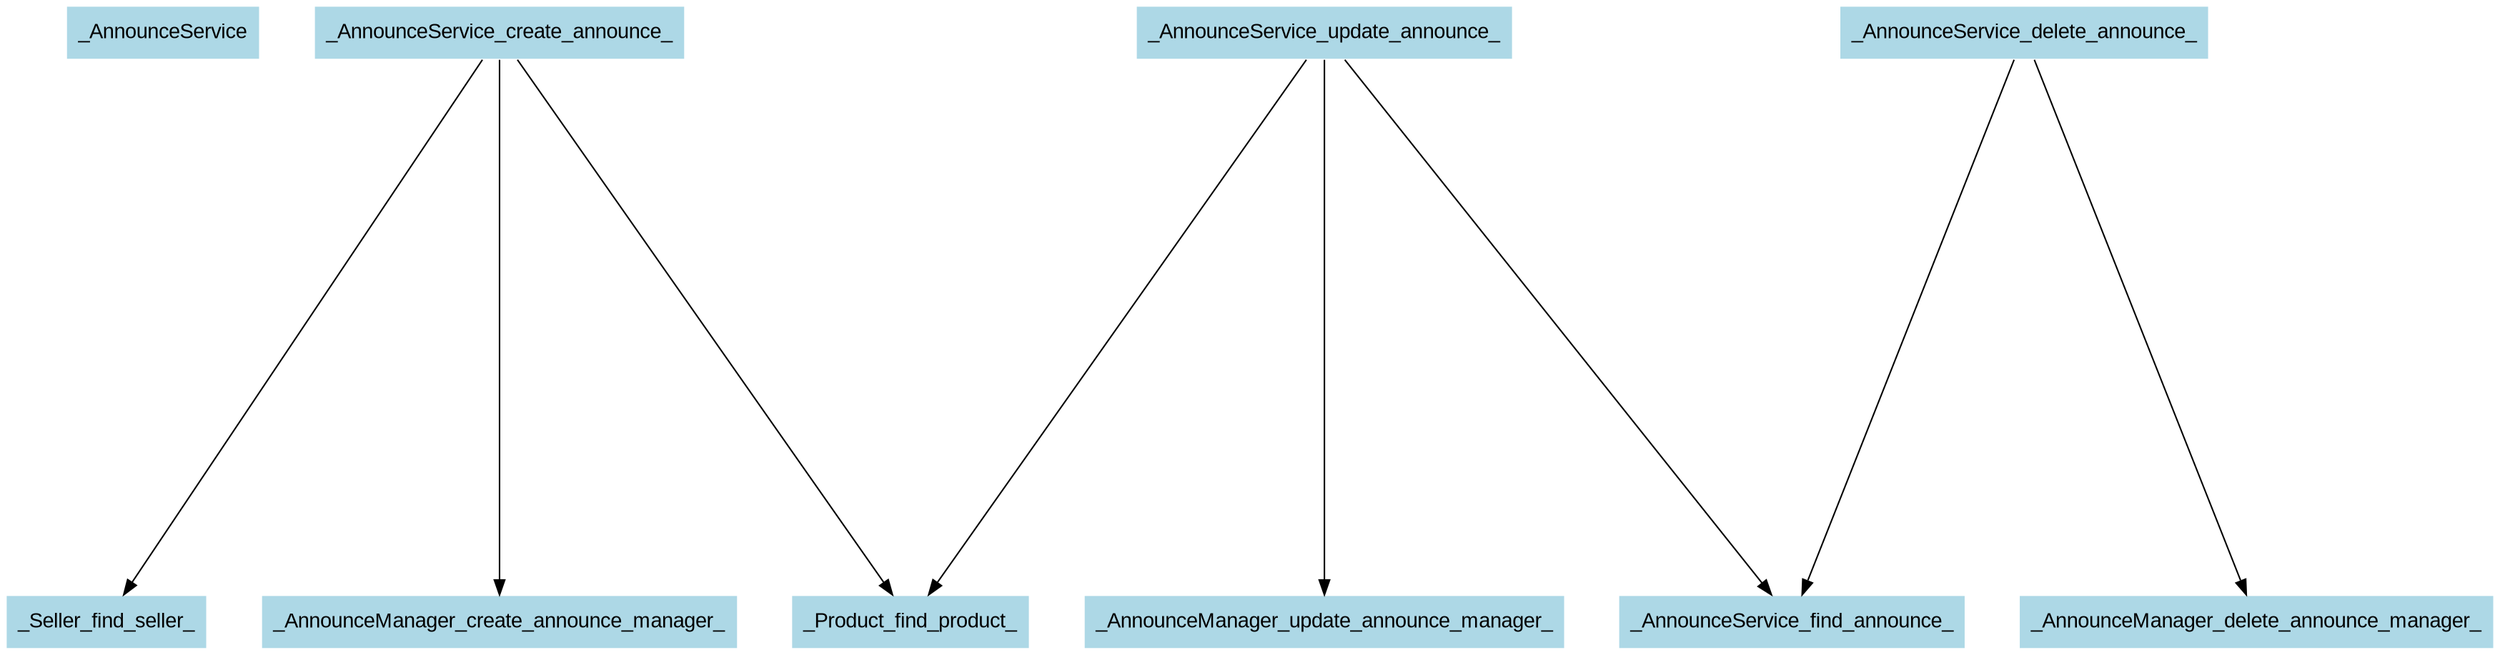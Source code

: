 digraph CallGraph {
ranksep=5;
nodesep=0.5;
node [fontname=Arial];
edge [fontname=Arial];
_AnnounceService;
_AnnounceService [shape=box, style=filled, fillcolor=lightblue  , color=white];
_AnnounceService_create_announce_ -> _Seller_find_seller_;
_AnnounceService_create_announce_ [shape=box, style=filled, fillcolor=lightblue  , color=white];
_Seller_find_seller_ [shape=box, style=filled, fillcolor=lightblue  , color=white];
_AnnounceService_create_announce_ -> _Product_find_product_;
_Product_find_product_ [shape=box, style=filled, fillcolor=lightblue  , color=white];
_AnnounceService_create_announce_ -> _AnnounceManager_create_announce_manager_;
_AnnounceManager_create_announce_manager_ [shape=box, style=filled, fillcolor=lightblue  , color=white];
_AnnounceService_update_announce_ -> _AnnounceService_find_announce_;
_AnnounceService_update_announce_ [shape=box, style=filled, fillcolor=lightblue  , color=white];
_AnnounceService_find_announce_ [shape=box, style=filled, fillcolor=lightblue  , color=white];
_AnnounceService_update_announce_ -> _Product_find_product_;
_AnnounceService_update_announce_ -> _AnnounceManager_update_announce_manager_;
_AnnounceManager_update_announce_manager_ [shape=box, style=filled, fillcolor=lightblue  , color=white];
_AnnounceService_delete_announce_ -> _AnnounceService_find_announce_;
_AnnounceService_delete_announce_ [shape=box, style=filled, fillcolor=lightblue  , color=white];
_AnnounceService_delete_announce_ -> _AnnounceManager_delete_announce_manager_;
_AnnounceManager_delete_announce_manager_ [shape=box, style=filled, fillcolor=lightblue  , color=white];
}
